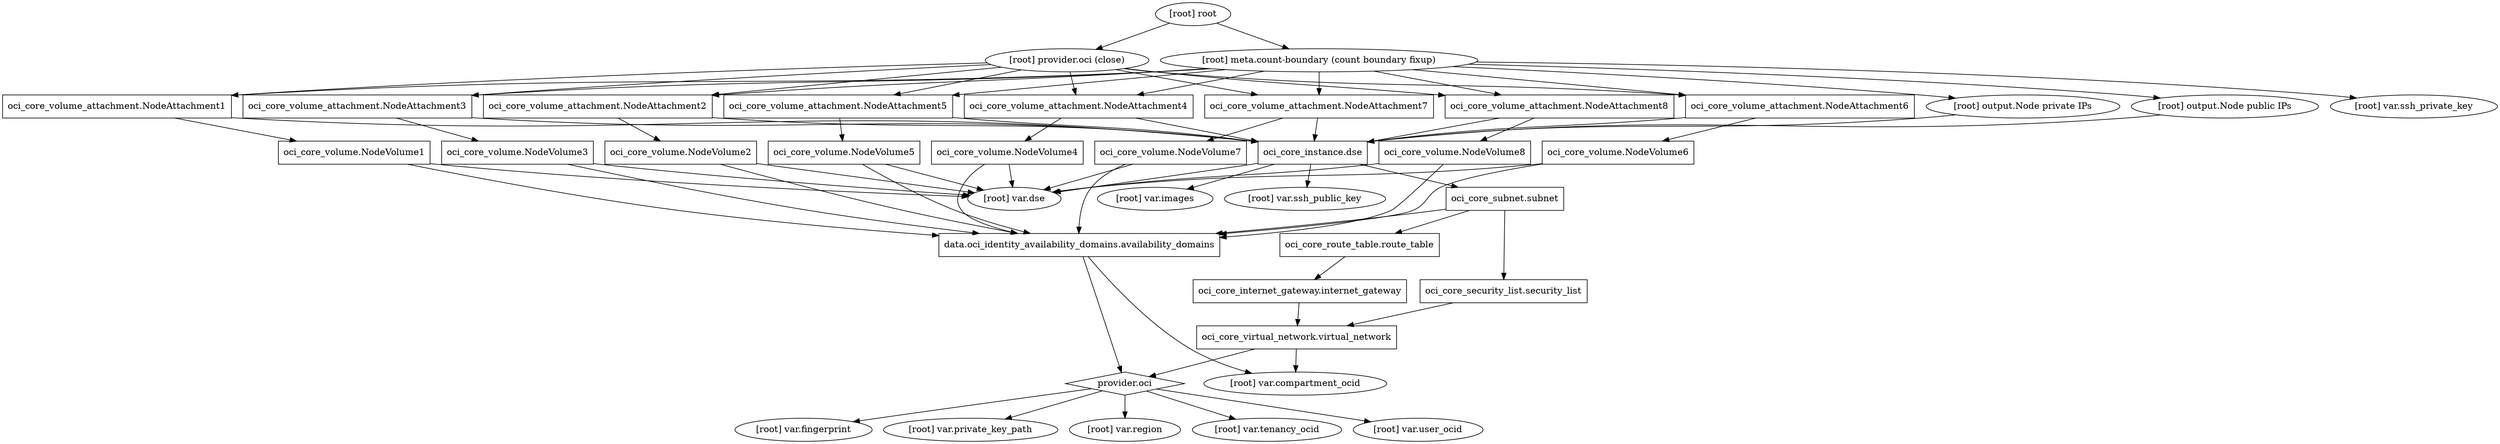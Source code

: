 digraph {
	compound = "true"
	newrank = "true"
	subgraph "root" {
		"[root] data.oci_identity_availability_domains.availability_domains" [label = "data.oci_identity_availability_domains.availability_domains", shape = "box"]
		"[root] oci_core_instance.dse" [label = "oci_core_instance.dse", shape = "box"]
		"[root] oci_core_internet_gateway.internet_gateway" [label = "oci_core_internet_gateway.internet_gateway", shape = "box"]
		"[root] oci_core_route_table.route_table" [label = "oci_core_route_table.route_table", shape = "box"]
		"[root] oci_core_security_list.security_list" [label = "oci_core_security_list.security_list", shape = "box"]
		"[root] oci_core_subnet.subnet" [label = "oci_core_subnet.subnet", shape = "box"]
		"[root] oci_core_virtual_network.virtual_network" [label = "oci_core_virtual_network.virtual_network", shape = "box"]
		"[root] oci_core_volume.NodeVolume1" [label = "oci_core_volume.NodeVolume1", shape = "box"]
		"[root] oci_core_volume.NodeVolume2" [label = "oci_core_volume.NodeVolume2", shape = "box"]
		"[root] oci_core_volume.NodeVolume3" [label = "oci_core_volume.NodeVolume3", shape = "box"]
		"[root] oci_core_volume.NodeVolume4" [label = "oci_core_volume.NodeVolume4", shape = "box"]
		"[root] oci_core_volume.NodeVolume5" [label = "oci_core_volume.NodeVolume5", shape = "box"]
		"[root] oci_core_volume.NodeVolume6" [label = "oci_core_volume.NodeVolume6", shape = "box"]
		"[root] oci_core_volume.NodeVolume7" [label = "oci_core_volume.NodeVolume7", shape = "box"]
		"[root] oci_core_volume.NodeVolume8" [label = "oci_core_volume.NodeVolume8", shape = "box"]
		"[root] oci_core_volume_attachment.NodeAttachment1" [label = "oci_core_volume_attachment.NodeAttachment1", shape = "box"]
		"[root] oci_core_volume_attachment.NodeAttachment2" [label = "oci_core_volume_attachment.NodeAttachment2", shape = "box"]
		"[root] oci_core_volume_attachment.NodeAttachment3" [label = "oci_core_volume_attachment.NodeAttachment3", shape = "box"]
		"[root] oci_core_volume_attachment.NodeAttachment4" [label = "oci_core_volume_attachment.NodeAttachment4", shape = "box"]
		"[root] oci_core_volume_attachment.NodeAttachment5" [label = "oci_core_volume_attachment.NodeAttachment5", shape = "box"]
		"[root] oci_core_volume_attachment.NodeAttachment6" [label = "oci_core_volume_attachment.NodeAttachment6", shape = "box"]
		"[root] oci_core_volume_attachment.NodeAttachment7" [label = "oci_core_volume_attachment.NodeAttachment7", shape = "box"]
		"[root] oci_core_volume_attachment.NodeAttachment8" [label = "oci_core_volume_attachment.NodeAttachment8", shape = "box"]
		"[root] provider.oci" [label = "provider.oci", shape = "diamond"]
		"[root] data.oci_identity_availability_domains.availability_domains" -> "[root] provider.oci"
		"[root] data.oci_identity_availability_domains.availability_domains" -> "[root] var.compartment_ocid"
		"[root] meta.count-boundary (count boundary fixup)" -> "[root] oci_core_volume_attachment.NodeAttachment1"
		"[root] meta.count-boundary (count boundary fixup)" -> "[root] oci_core_volume_attachment.NodeAttachment2"
		"[root] meta.count-boundary (count boundary fixup)" -> "[root] oci_core_volume_attachment.NodeAttachment3"
		"[root] meta.count-boundary (count boundary fixup)" -> "[root] oci_core_volume_attachment.NodeAttachment4"
		"[root] meta.count-boundary (count boundary fixup)" -> "[root] oci_core_volume_attachment.NodeAttachment5"
		"[root] meta.count-boundary (count boundary fixup)" -> "[root] oci_core_volume_attachment.NodeAttachment6"
		"[root] meta.count-boundary (count boundary fixup)" -> "[root] oci_core_volume_attachment.NodeAttachment7"
		"[root] meta.count-boundary (count boundary fixup)" -> "[root] oci_core_volume_attachment.NodeAttachment8"
		"[root] meta.count-boundary (count boundary fixup)" -> "[root] output.Node private IPs"
		"[root] meta.count-boundary (count boundary fixup)" -> "[root] output.Node public IPs"
		"[root] meta.count-boundary (count boundary fixup)" -> "[root] var.ssh_private_key"
		"[root] oci_core_instance.dse" -> "[root] oci_core_subnet.subnet"
		"[root] oci_core_instance.dse" -> "[root] var.dse"
		"[root] oci_core_instance.dse" -> "[root] var.images"
		"[root] oci_core_instance.dse" -> "[root] var.ssh_public_key"
		"[root] oci_core_internet_gateway.internet_gateway" -> "[root] oci_core_virtual_network.virtual_network"
		"[root] oci_core_route_table.route_table" -> "[root] oci_core_internet_gateway.internet_gateway"
		"[root] oci_core_security_list.security_list" -> "[root] oci_core_virtual_network.virtual_network"
		"[root] oci_core_subnet.subnet" -> "[root] data.oci_identity_availability_domains.availability_domains"
		"[root] oci_core_subnet.subnet" -> "[root] oci_core_route_table.route_table"
		"[root] oci_core_subnet.subnet" -> "[root] oci_core_security_list.security_list"
		"[root] oci_core_virtual_network.virtual_network" -> "[root] provider.oci"
		"[root] oci_core_virtual_network.virtual_network" -> "[root] var.compartment_ocid"
		"[root] oci_core_volume.NodeVolume1" -> "[root] data.oci_identity_availability_domains.availability_domains"
		"[root] oci_core_volume.NodeVolume1" -> "[root] var.dse"
		"[root] oci_core_volume.NodeVolume2" -> "[root] data.oci_identity_availability_domains.availability_domains"
		"[root] oci_core_volume.NodeVolume2" -> "[root] var.dse"
		"[root] oci_core_volume.NodeVolume3" -> "[root] data.oci_identity_availability_domains.availability_domains"
		"[root] oci_core_volume.NodeVolume3" -> "[root] var.dse"
		"[root] oci_core_volume.NodeVolume4" -> "[root] data.oci_identity_availability_domains.availability_domains"
		"[root] oci_core_volume.NodeVolume4" -> "[root] var.dse"
		"[root] oci_core_volume.NodeVolume5" -> "[root] data.oci_identity_availability_domains.availability_domains"
		"[root] oci_core_volume.NodeVolume5" -> "[root] var.dse"
		"[root] oci_core_volume.NodeVolume6" -> "[root] data.oci_identity_availability_domains.availability_domains"
		"[root] oci_core_volume.NodeVolume6" -> "[root] var.dse"
		"[root] oci_core_volume.NodeVolume7" -> "[root] data.oci_identity_availability_domains.availability_domains"
		"[root] oci_core_volume.NodeVolume7" -> "[root] var.dse"
		"[root] oci_core_volume.NodeVolume8" -> "[root] data.oci_identity_availability_domains.availability_domains"
		"[root] oci_core_volume.NodeVolume8" -> "[root] var.dse"
		"[root] oci_core_volume_attachment.NodeAttachment1" -> "[root] oci_core_instance.dse"
		"[root] oci_core_volume_attachment.NodeAttachment1" -> "[root] oci_core_volume.NodeVolume1"
		"[root] oci_core_volume_attachment.NodeAttachment2" -> "[root] oci_core_instance.dse"
		"[root] oci_core_volume_attachment.NodeAttachment2" -> "[root] oci_core_volume.NodeVolume2"
		"[root] oci_core_volume_attachment.NodeAttachment3" -> "[root] oci_core_instance.dse"
		"[root] oci_core_volume_attachment.NodeAttachment3" -> "[root] oci_core_volume.NodeVolume3"
		"[root] oci_core_volume_attachment.NodeAttachment4" -> "[root] oci_core_instance.dse"
		"[root] oci_core_volume_attachment.NodeAttachment4" -> "[root] oci_core_volume.NodeVolume4"
		"[root] oci_core_volume_attachment.NodeAttachment5" -> "[root] oci_core_instance.dse"
		"[root] oci_core_volume_attachment.NodeAttachment5" -> "[root] oci_core_volume.NodeVolume5"
		"[root] oci_core_volume_attachment.NodeAttachment6" -> "[root] oci_core_instance.dse"
		"[root] oci_core_volume_attachment.NodeAttachment6" -> "[root] oci_core_volume.NodeVolume6"
		"[root] oci_core_volume_attachment.NodeAttachment7" -> "[root] oci_core_instance.dse"
		"[root] oci_core_volume_attachment.NodeAttachment7" -> "[root] oci_core_volume.NodeVolume7"
		"[root] oci_core_volume_attachment.NodeAttachment8" -> "[root] oci_core_instance.dse"
		"[root] oci_core_volume_attachment.NodeAttachment8" -> "[root] oci_core_volume.NodeVolume8"
		"[root] output.Node private IPs" -> "[root] oci_core_instance.dse"
		"[root] output.Node public IPs" -> "[root] oci_core_instance.dse"
		"[root] provider.oci (close)" -> "[root] oci_core_volume_attachment.NodeAttachment1"
		"[root] provider.oci (close)" -> "[root] oci_core_volume_attachment.NodeAttachment2"
		"[root] provider.oci (close)" -> "[root] oci_core_volume_attachment.NodeAttachment3"
		"[root] provider.oci (close)" -> "[root] oci_core_volume_attachment.NodeAttachment4"
		"[root] provider.oci (close)" -> "[root] oci_core_volume_attachment.NodeAttachment5"
		"[root] provider.oci (close)" -> "[root] oci_core_volume_attachment.NodeAttachment6"
		"[root] provider.oci (close)" -> "[root] oci_core_volume_attachment.NodeAttachment7"
		"[root] provider.oci (close)" -> "[root] oci_core_volume_attachment.NodeAttachment8"
		"[root] provider.oci" -> "[root] var.fingerprint"
		"[root] provider.oci" -> "[root] var.private_key_path"
		"[root] provider.oci" -> "[root] var.region"
		"[root] provider.oci" -> "[root] var.tenancy_ocid"
		"[root] provider.oci" -> "[root] var.user_ocid"
		"[root] root" -> "[root] meta.count-boundary (count boundary fixup)"
		"[root] root" -> "[root] provider.oci (close)"
	}
}

